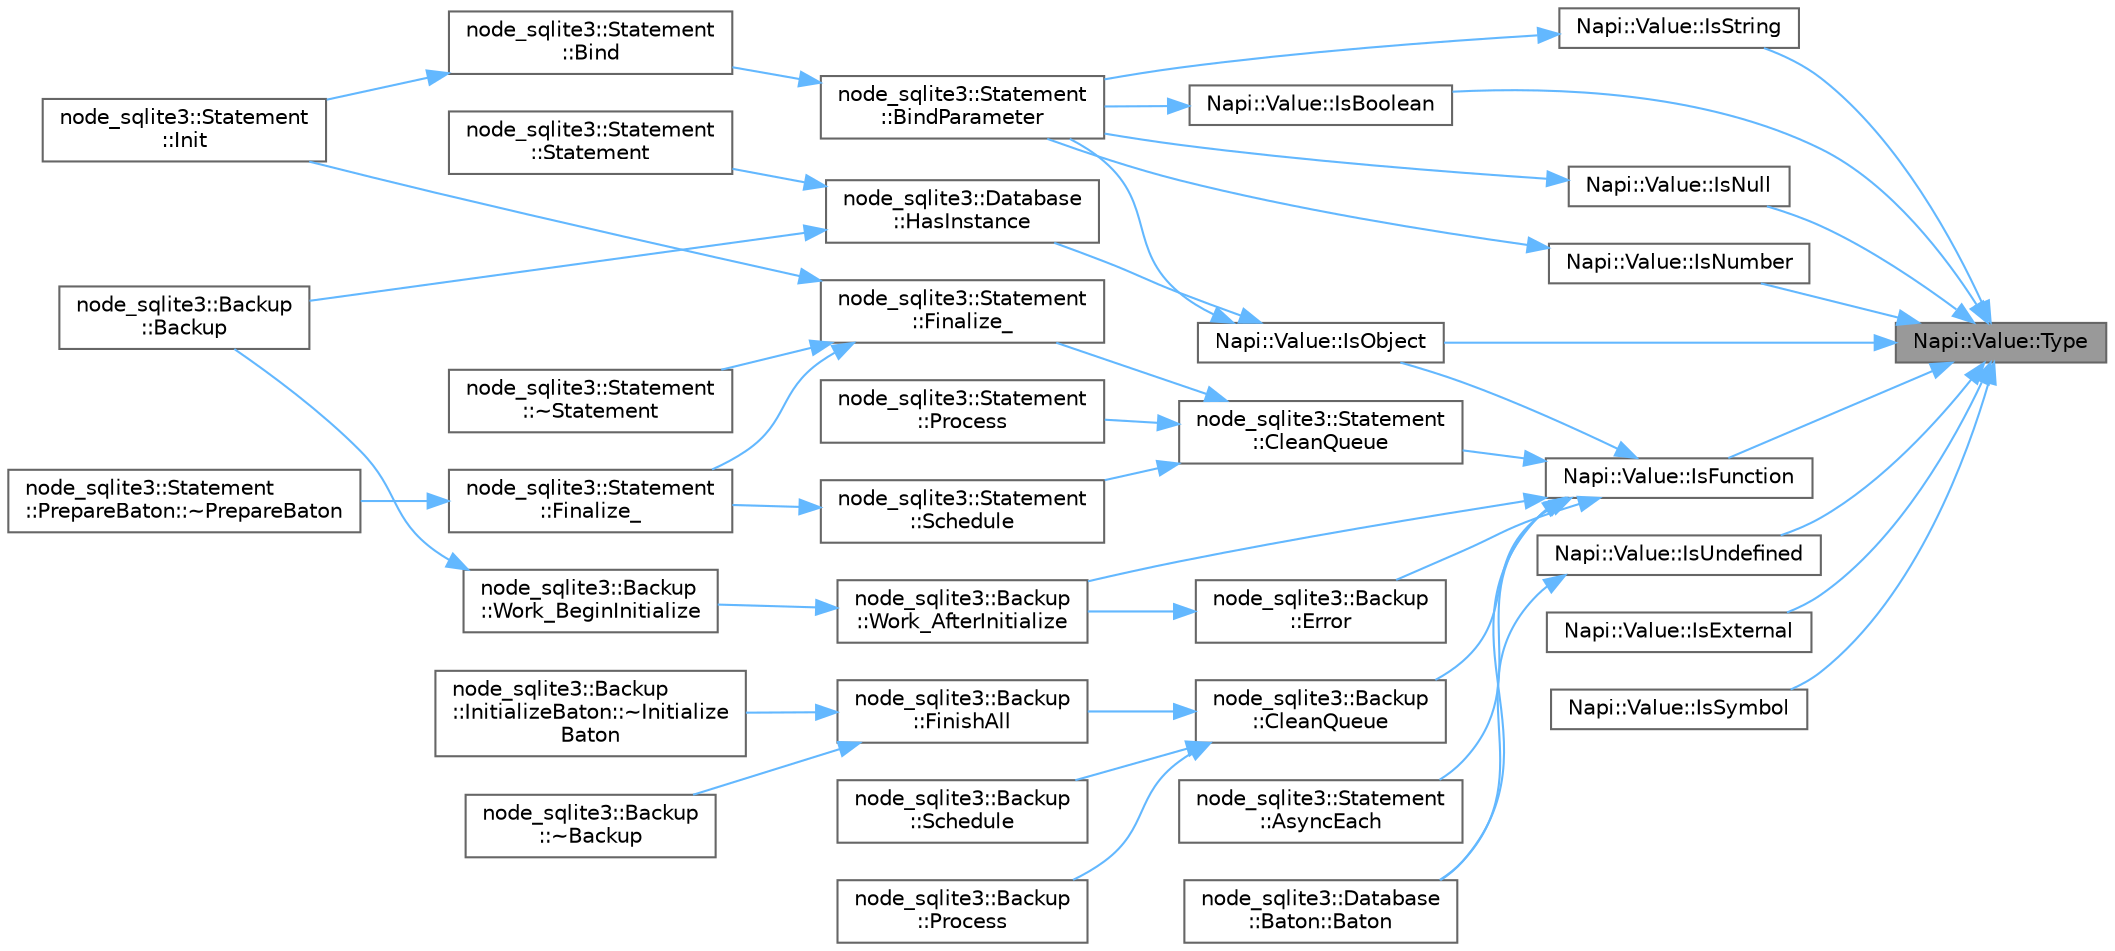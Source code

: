 digraph "Napi::Value::Type"
{
 // LATEX_PDF_SIZE
  bgcolor="transparent";
  edge [fontname=Helvetica,fontsize=10,labelfontname=Helvetica,labelfontsize=10];
  node [fontname=Helvetica,fontsize=10,shape=box,height=0.2,width=0.4];
  rankdir="RL";
  Node1 [id="Node000001",label="Napi::Value::Type",height=0.2,width=0.4,color="gray40", fillcolor="grey60", style="filled", fontcolor="black",tooltip="Gets the type of the value."];
  Node1 -> Node2 [id="edge87_Node000001_Node000002",dir="back",color="steelblue1",style="solid",tooltip=" "];
  Node2 [id="Node000002",label="Napi::Value::IsBoolean",height=0.2,width=0.4,color="grey40", fillcolor="white", style="filled",URL="$class_napi_1_1_value.html#ae876a79e6ac45840cb76fbdb5d5f0e71",tooltip="Tests if a value is a JavaScript boolean."];
  Node2 -> Node3 [id="edge88_Node000002_Node000003",dir="back",color="steelblue1",style="solid",tooltip=" "];
  Node3 [id="Node000003",label="node_sqlite3::Statement\l::BindParameter",height=0.2,width=0.4,color="grey40", fillcolor="white", style="filled",URL="$classnode__sqlite3_1_1_statement.html#ad8cc5e99e8296a07db48bbb1678050b1",tooltip=" "];
  Node3 -> Node4 [id="edge89_Node000003_Node000004",dir="back",color="steelblue1",style="solid",tooltip=" "];
  Node4 [id="Node000004",label="node_sqlite3::Statement\l::Bind",height=0.2,width=0.4,color="grey40", fillcolor="white", style="filled",URL="$classnode__sqlite3_1_1_statement.html#a3329249cd95736fe74f2ae1ff6e846ec",tooltip=" "];
  Node4 -> Node5 [id="edge90_Node000004_Node000005",dir="back",color="steelblue1",style="solid",tooltip=" "];
  Node5 [id="Node000005",label="node_sqlite3::Statement\l::Init",height=0.2,width=0.4,color="grey40", fillcolor="white", style="filled",URL="$classnode__sqlite3_1_1_statement.html#a167e7038d13728bab030a8206472b6ec",tooltip=" "];
  Node1 -> Node6 [id="edge91_Node000001_Node000006",dir="back",color="steelblue1",style="solid",tooltip=" "];
  Node6 [id="Node000006",label="Napi::Value::IsExternal",height=0.2,width=0.4,color="grey40", fillcolor="white", style="filled",URL="$class_napi_1_1_value.html#aedb256ac2a1e0c1aee11cc966579e81f",tooltip="Tests if a value is a pointer to external data."];
  Node1 -> Node7 [id="edge92_Node000001_Node000007",dir="back",color="steelblue1",style="solid",tooltip=" "];
  Node7 [id="Node000007",label="Napi::Value::IsFunction",height=0.2,width=0.4,color="grey40", fillcolor="white", style="filled",URL="$class_napi_1_1_value.html#ae8a76974575d2a58c7aa69e43b6bc70a",tooltip="Tests if a value is a JavaScript function."];
  Node7 -> Node8 [id="edge93_Node000007_Node000008",dir="back",color="steelblue1",style="solid",tooltip=" "];
  Node8 [id="Node000008",label="node_sqlite3::Statement\l::AsyncEach",height=0.2,width=0.4,color="grey40", fillcolor="white", style="filled",URL="$classnode__sqlite3_1_1_statement.html#ae23ecb3967888e48225dfa3a7a5fc51b",tooltip=" "];
  Node7 -> Node9 [id="edge94_Node000007_Node000009",dir="back",color="steelblue1",style="solid",tooltip=" "];
  Node9 [id="Node000009",label="node_sqlite3::Database\l::Baton::Baton",height=0.2,width=0.4,color="grey40", fillcolor="white", style="filled",URL="$structnode__sqlite3_1_1_database_1_1_baton.html#aa16564fb2a426fcb8927c60ba1e5c364",tooltip=" "];
  Node7 -> Node10 [id="edge95_Node000007_Node000010",dir="back",color="steelblue1",style="solid",tooltip=" "];
  Node10 [id="Node000010",label="node_sqlite3::Backup\l::CleanQueue",height=0.2,width=0.4,color="grey40", fillcolor="white", style="filled",URL="$classnode__sqlite3_1_1_backup.html#a8fdc61dd89b708dfe64a25db477313d6",tooltip=" "];
  Node10 -> Node11 [id="edge96_Node000010_Node000011",dir="back",color="steelblue1",style="solid",tooltip=" "];
  Node11 [id="Node000011",label="node_sqlite3::Backup\l::FinishAll",height=0.2,width=0.4,color="grey40", fillcolor="white", style="filled",URL="$classnode__sqlite3_1_1_backup.html#ae69f4ee2169853891d0e456944b39902",tooltip=" "];
  Node11 -> Node12 [id="edge97_Node000011_Node000012",dir="back",color="steelblue1",style="solid",tooltip=" "];
  Node12 [id="Node000012",label="node_sqlite3::Backup\l::~Backup",height=0.2,width=0.4,color="grey40", fillcolor="white", style="filled",URL="$classnode__sqlite3_1_1_backup.html#aa5119bce325526eeb978783137192c03",tooltip=" "];
  Node11 -> Node13 [id="edge98_Node000011_Node000013",dir="back",color="steelblue1",style="solid",tooltip=" "];
  Node13 [id="Node000013",label="node_sqlite3::Backup\l::InitializeBaton::~Initialize\lBaton",height=0.2,width=0.4,color="grey40", fillcolor="white", style="filled",URL="$structnode__sqlite3_1_1_backup_1_1_initialize_baton.html#a87961246882c466199f18f00ecc73450",tooltip=" "];
  Node10 -> Node14 [id="edge99_Node000010_Node000014",dir="back",color="steelblue1",style="solid",tooltip=" "];
  Node14 [id="Node000014",label="node_sqlite3::Backup\l::Process",height=0.2,width=0.4,color="grey40", fillcolor="white", style="filled",URL="$classnode__sqlite3_1_1_backup.html#acc50c7745f14e52174b99460f7290548",tooltip=" "];
  Node10 -> Node15 [id="edge100_Node000010_Node000015",dir="back",color="steelblue1",style="solid",tooltip=" "];
  Node15 [id="Node000015",label="node_sqlite3::Backup\l::Schedule",height=0.2,width=0.4,color="grey40", fillcolor="white", style="filled",URL="$classnode__sqlite3_1_1_backup.html#ae25b3f6e8152f0dd913ae8c5136892db",tooltip=" "];
  Node7 -> Node16 [id="edge101_Node000007_Node000016",dir="back",color="steelblue1",style="solid",tooltip=" "];
  Node16 [id="Node000016",label="node_sqlite3::Statement\l::CleanQueue",height=0.2,width=0.4,color="grey40", fillcolor="white", style="filled",URL="$classnode__sqlite3_1_1_statement.html#a46dbbfaebdd6b1384a7a81eb7bda834d",tooltip=" "];
  Node16 -> Node17 [id="edge102_Node000016_Node000017",dir="back",color="steelblue1",style="solid",tooltip=" "];
  Node17 [id="Node000017",label="node_sqlite3::Statement\l::Finalize_",height=0.2,width=0.4,color="grey40", fillcolor="white", style="filled",URL="$classnode__sqlite3_1_1_statement.html#a66a3160a30ee1843fa7f433872bba45f",tooltip=" "];
  Node17 -> Node18 [id="edge103_Node000017_Node000018",dir="back",color="steelblue1",style="solid",tooltip=" "];
  Node18 [id="Node000018",label="node_sqlite3::Statement\l::Finalize_",height=0.2,width=0.4,color="grey40", fillcolor="white", style="filled",URL="$classnode__sqlite3_1_1_statement.html#a7847c358d0e0f28b4e512a6e827b34b4",tooltip=" "];
  Node18 -> Node19 [id="edge104_Node000018_Node000019",dir="back",color="steelblue1",style="solid",tooltip=" "];
  Node19 [id="Node000019",label="node_sqlite3::Statement\l::PrepareBaton::~PrepareBaton",height=0.2,width=0.4,color="grey40", fillcolor="white", style="filled",URL="$structnode__sqlite3_1_1_statement_1_1_prepare_baton.html#ae11323bd2d44cdb52c92cd59a2c49e68",tooltip=" "];
  Node17 -> Node5 [id="edge105_Node000017_Node000005",dir="back",color="steelblue1",style="solid",tooltip=" "];
  Node17 -> Node20 [id="edge106_Node000017_Node000020",dir="back",color="steelblue1",style="solid",tooltip=" "];
  Node20 [id="Node000020",label="node_sqlite3::Statement\l::~Statement",height=0.2,width=0.4,color="grey40", fillcolor="white", style="filled",URL="$classnode__sqlite3_1_1_statement.html#a251d02dc37a2d01897abb012c1a78a58",tooltip=" "];
  Node16 -> Node21 [id="edge107_Node000016_Node000021",dir="back",color="steelblue1",style="solid",tooltip=" "];
  Node21 [id="Node000021",label="node_sqlite3::Statement\l::Process",height=0.2,width=0.4,color="grey40", fillcolor="white", style="filled",URL="$classnode__sqlite3_1_1_statement.html#a5a5dd29a15ef0b520c2090a66ea171e8",tooltip=" "];
  Node16 -> Node22 [id="edge108_Node000016_Node000022",dir="back",color="steelblue1",style="solid",tooltip=" "];
  Node22 [id="Node000022",label="node_sqlite3::Statement\l::Schedule",height=0.2,width=0.4,color="grey40", fillcolor="white", style="filled",URL="$classnode__sqlite3_1_1_statement.html#aac131bf3323141eb3876061811d6c284",tooltip=" "];
  Node22 -> Node18 [id="edge109_Node000022_Node000018",dir="back",color="steelblue1",style="solid",tooltip=" "];
  Node7 -> Node23 [id="edge110_Node000007_Node000023",dir="back",color="steelblue1",style="solid",tooltip=" "];
  Node23 [id="Node000023",label="node_sqlite3::Backup\l::Error",height=0.2,width=0.4,color="grey40", fillcolor="white", style="filled",URL="$classnode__sqlite3_1_1_backup.html#a4ab0f85b24a88c2aa440e0e154170500",tooltip=" "];
  Node23 -> Node24 [id="edge111_Node000023_Node000024",dir="back",color="steelblue1",style="solid",tooltip=" "];
  Node24 [id="Node000024",label="node_sqlite3::Backup\l::Work_AfterInitialize",height=0.2,width=0.4,color="grey40", fillcolor="white", style="filled",URL="$classnode__sqlite3_1_1_backup.html#aaff5ffd911f81b727f8f98829a57c9fd",tooltip=" "];
  Node24 -> Node25 [id="edge112_Node000024_Node000025",dir="back",color="steelblue1",style="solid",tooltip=" "];
  Node25 [id="Node000025",label="node_sqlite3::Backup\l::Work_BeginInitialize",height=0.2,width=0.4,color="grey40", fillcolor="white", style="filled",URL="$classnode__sqlite3_1_1_backup.html#a5919f09e950761b2696afb57c4aac592",tooltip=" "];
  Node25 -> Node26 [id="edge113_Node000025_Node000026",dir="back",color="steelblue1",style="solid",tooltip=" "];
  Node26 [id="Node000026",label="node_sqlite3::Backup\l::Backup",height=0.2,width=0.4,color="grey40", fillcolor="white", style="filled",URL="$classnode__sqlite3_1_1_backup.html#a2f7c7f434b24b3f36f1f6aa9b3ef1fbc",tooltip=" "];
  Node7 -> Node27 [id="edge114_Node000007_Node000027",dir="back",color="steelblue1",style="solid",tooltip=" "];
  Node27 [id="Node000027",label="Napi::Value::IsObject",height=0.2,width=0.4,color="grey40", fillcolor="white", style="filled",URL="$class_napi_1_1_value.html#ae5bd652acc39256b28fe89e23720c164",tooltip="Tests if a value is a JavaScript object."];
  Node27 -> Node3 [id="edge115_Node000027_Node000003",dir="back",color="steelblue1",style="solid",tooltip=" "];
  Node27 -> Node28 [id="edge116_Node000027_Node000028",dir="back",color="steelblue1",style="solid",tooltip=" "];
  Node28 [id="Node000028",label="node_sqlite3::Database\l::HasInstance",height=0.2,width=0.4,color="grey40", fillcolor="white", style="filled",URL="$classnode__sqlite3_1_1_database.html#ae0f3eaca6a75e3a7c4c7683a6e1d1da3",tooltip=" "];
  Node28 -> Node26 [id="edge117_Node000028_Node000026",dir="back",color="steelblue1",style="solid",tooltip=" "];
  Node28 -> Node29 [id="edge118_Node000028_Node000029",dir="back",color="steelblue1",style="solid",tooltip=" "];
  Node29 [id="Node000029",label="node_sqlite3::Statement\l::Statement",height=0.2,width=0.4,color="grey40", fillcolor="white", style="filled",URL="$classnode__sqlite3_1_1_statement.html#a44a25df6ae24c70d0a13279687113666",tooltip=" "];
  Node7 -> Node24 [id="edge119_Node000007_Node000024",dir="back",color="steelblue1",style="solid",tooltip=" "];
  Node1 -> Node30 [id="edge120_Node000001_Node000030",dir="back",color="steelblue1",style="solid",tooltip=" "];
  Node30 [id="Node000030",label="Napi::Value::IsNull",height=0.2,width=0.4,color="grey40", fillcolor="white", style="filled",URL="$class_napi_1_1_value.html#adc11fc44a7ee5204535387369f1fa787",tooltip="Tests if a value is a null JavaScript value."];
  Node30 -> Node3 [id="edge121_Node000030_Node000003",dir="back",color="steelblue1",style="solid",tooltip=" "];
  Node1 -> Node31 [id="edge122_Node000001_Node000031",dir="back",color="steelblue1",style="solid",tooltip=" "];
  Node31 [id="Node000031",label="Napi::Value::IsNumber",height=0.2,width=0.4,color="grey40", fillcolor="white", style="filled",URL="$class_napi_1_1_value.html#a55b70b6e71b4e3eb5eda4ef6da44fb61",tooltip="Tests if a value is a JavaScript number."];
  Node31 -> Node3 [id="edge123_Node000031_Node000003",dir="back",color="steelblue1",style="solid",tooltip=" "];
  Node1 -> Node27 [id="edge124_Node000001_Node000027",dir="back",color="steelblue1",style="solid",tooltip=" "];
  Node1 -> Node32 [id="edge125_Node000001_Node000032",dir="back",color="steelblue1",style="solid",tooltip=" "];
  Node32 [id="Node000032",label="Napi::Value::IsString",height=0.2,width=0.4,color="grey40", fillcolor="white", style="filled",URL="$class_napi_1_1_value.html#a4f62ef1c00bdd6ec33ef6bc53bd40954",tooltip="Tests if a value is a JavaScript string."];
  Node32 -> Node3 [id="edge126_Node000032_Node000003",dir="back",color="steelblue1",style="solid",tooltip=" "];
  Node1 -> Node33 [id="edge127_Node000001_Node000033",dir="back",color="steelblue1",style="solid",tooltip=" "];
  Node33 [id="Node000033",label="Napi::Value::IsSymbol",height=0.2,width=0.4,color="grey40", fillcolor="white", style="filled",URL="$class_napi_1_1_value.html#aece440d4ba60f726044bf590a26f18e9",tooltip="Tests if a value is a JavaScript symbol."];
  Node1 -> Node34 [id="edge128_Node000001_Node000034",dir="back",color="steelblue1",style="solid",tooltip=" "];
  Node34 [id="Node000034",label="Napi::Value::IsUndefined",height=0.2,width=0.4,color="grey40", fillcolor="white", style="filled",URL="$class_napi_1_1_value.html#ac67d471b3773d6458cb1587acb105882",tooltip="Tests if a value is an undefined JavaScript value."];
  Node34 -> Node9 [id="edge129_Node000034_Node000009",dir="back",color="steelblue1",style="solid",tooltip=" "];
}
